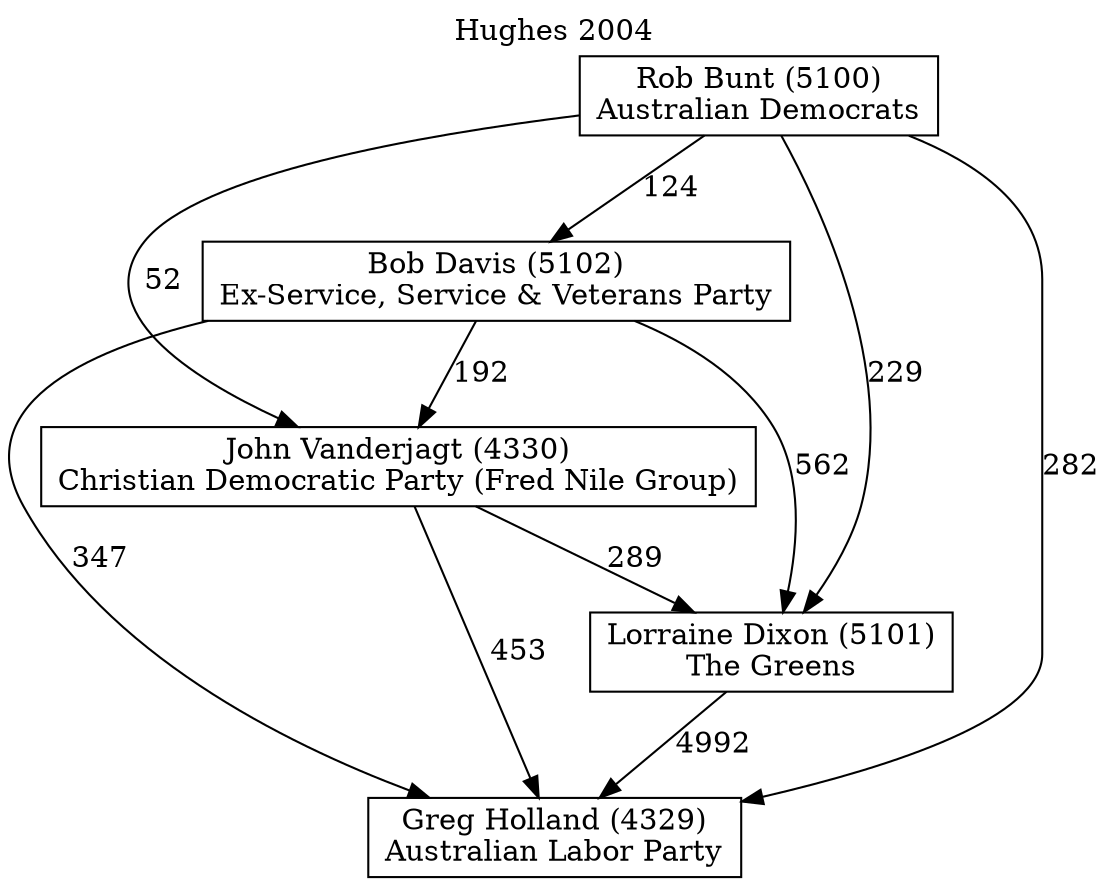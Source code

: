 // House preference flow
digraph "Greg Holland (4329)_Hughes_2004" {
	graph [label="Hughes 2004" labelloc=t mclimit=10]
	node [shape=box]
	"Bob Davis (5102)" [label="Bob Davis (5102)
Ex-Service, Service & Veterans Party"]
	"Greg Holland (4329)" [label="Greg Holland (4329)
Australian Labor Party"]
	"John Vanderjagt (4330)" [label="John Vanderjagt (4330)
Christian Democratic Party (Fred Nile Group)"]
	"Lorraine Dixon (5101)" [label="Lorraine Dixon (5101)
The Greens"]
	"Rob Bunt (5100)" [label="Rob Bunt (5100)
Australian Democrats"]
	"Bob Davis (5102)" -> "Greg Holland (4329)" [label=347]
	"Bob Davis (5102)" -> "John Vanderjagt (4330)" [label=192]
	"Bob Davis (5102)" -> "Lorraine Dixon (5101)" [label=562]
	"John Vanderjagt (4330)" -> "Greg Holland (4329)" [label=453]
	"John Vanderjagt (4330)" -> "Lorraine Dixon (5101)" [label=289]
	"Lorraine Dixon (5101)" -> "Greg Holland (4329)" [label=4992]
	"Rob Bunt (5100)" -> "Bob Davis (5102)" [label=124]
	"Rob Bunt (5100)" -> "Greg Holland (4329)" [label=282]
	"Rob Bunt (5100)" -> "John Vanderjagt (4330)" [label=52]
	"Rob Bunt (5100)" -> "Lorraine Dixon (5101)" [label=229]
}
